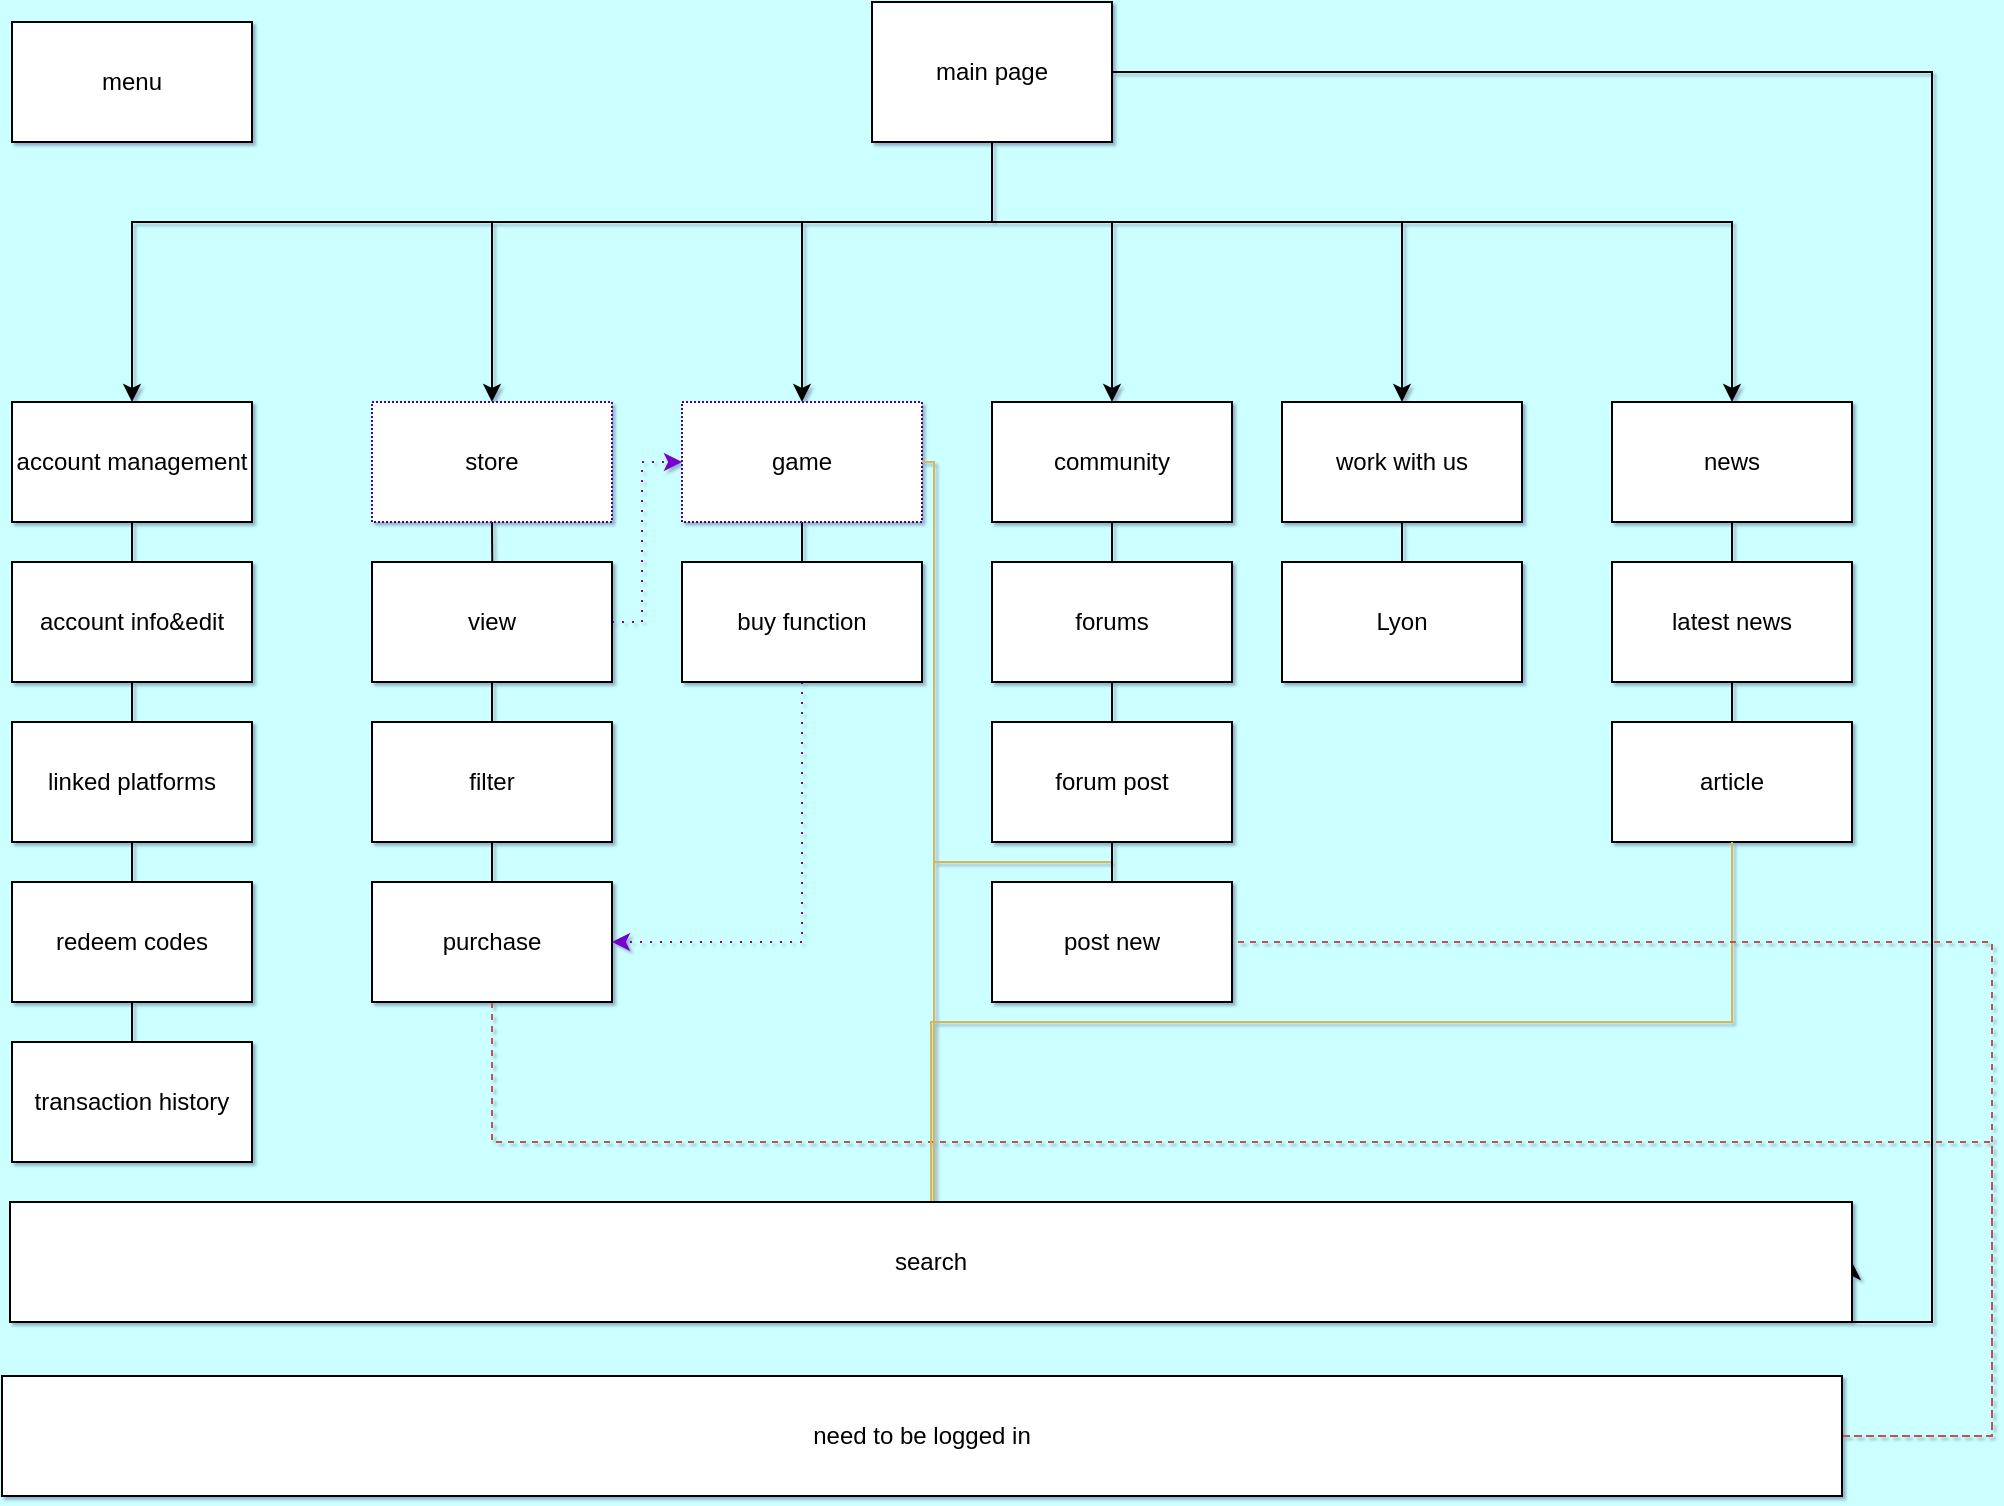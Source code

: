 <mxfile version="10.9.3" type="device"><diagram name="Page-1" id="2ca16b54-16f6-2749-3443-fa8db7711227"><mxGraphModel dx="1673" dy="899" grid="0" gridSize="10" guides="1" tooltips="1" connect="1" arrows="1" fold="1" page="1" pageScale="1" pageWidth="1169" pageHeight="827" background="#CCFFFF" math="0" shadow="1"><root><mxCell id="0"/><mxCell id="1" parent="0"/><mxCell id="7GzUjz4iMo4noQuxWOAT-58" style="edgeStyle=orthogonalEdgeStyle;rounded=0;orthogonalLoop=1;jettySize=auto;html=1;exitX=1;exitY=0.5;exitDx=0;exitDy=0;entryX=1;entryY=0.5;entryDx=0;entryDy=0;startArrow=none;startFill=0;endArrow=classic;endFill=1;strokeColor=#000000;" edge="1" parent="1" source="7GzUjz4iMo4noQuxWOAT-1" target="7GzUjz4iMo4noQuxWOAT-52"><mxGeometry relative="1" as="geometry"><Array as="points"><mxPoint x="1000" y="115"/><mxPoint x="1000" y="740"/></Array></mxGeometry></mxCell><mxCell id="7GzUjz4iMo4noQuxWOAT-1" value="main page" style="rounded=0;whiteSpace=wrap;html=1;" vertex="1" parent="1"><mxGeometry x="470" y="80" width="120" height="70" as="geometry"/></mxCell><mxCell id="7GzUjz4iMo4noQuxWOAT-5" value="account management" style="rounded=0;whiteSpace=wrap;html=1;" vertex="1" parent="1"><mxGeometry x="40" y="280" width="120" height="60" as="geometry"/></mxCell><mxCell id="7GzUjz4iMo4noQuxWOAT-29" style="edgeStyle=orthogonalEdgeStyle;rounded=0;orthogonalLoop=1;jettySize=auto;html=1;exitX=0.5;exitY=1;exitDx=0;exitDy=0;entryX=0.5;entryY=0;entryDx=0;entryDy=0;strokeColor=none;" edge="1" parent="1" source="7GzUjz4iMo4noQuxWOAT-6" target="7GzUjz4iMo4noQuxWOAT-26"><mxGeometry relative="1" as="geometry"/></mxCell><mxCell id="7GzUjz4iMo4noQuxWOAT-31" style="edgeStyle=orthogonalEdgeStyle;rounded=0;orthogonalLoop=1;jettySize=auto;html=1;exitX=0.5;exitY=1;exitDx=0;exitDy=0;fillColor=#ffe6cc;strokeColor=#000000;endArrow=none;endFill=0;" edge="1" parent="1" source="7GzUjz4iMo4noQuxWOAT-6"><mxGeometry relative="1" as="geometry"><mxPoint x="280.143" y="359.81" as="targetPoint"/></mxGeometry></mxCell><mxCell id="7GzUjz4iMo4noQuxWOAT-6" value="store" style="rounded=0;whiteSpace=wrap;html=1;fillColor=#ffffff;strokeColor=#4C0099;fontColor=#000000;gradientColor=#ffffff;gradientDirection=east;dashed=1;dashPattern=1 1;" vertex="1" parent="1"><mxGeometry x="220" y="280" width="120" height="60" as="geometry"/></mxCell><mxCell id="7GzUjz4iMo4noQuxWOAT-51" style="edgeStyle=orthogonalEdgeStyle;rounded=0;orthogonalLoop=1;jettySize=auto;html=1;exitX=0.5;exitY=1;exitDx=0;exitDy=0;entryX=0.5;entryY=0;entryDx=0;entryDy=0;startArrow=none;startFill=0;endArrow=none;endFill=0;strokeColor=#000000;" edge="1" parent="1" source="7GzUjz4iMo4noQuxWOAT-7" target="7GzUjz4iMo4noQuxWOAT-44"><mxGeometry relative="1" as="geometry"/></mxCell><mxCell id="7GzUjz4iMo4noQuxWOAT-7" value="community" style="rounded=0;whiteSpace=wrap;html=1;" vertex="1" parent="1"><mxGeometry x="530" y="280" width="120" height="60" as="geometry"/></mxCell><mxCell id="7GzUjz4iMo4noQuxWOAT-50" style="edgeStyle=orthogonalEdgeStyle;rounded=0;orthogonalLoop=1;jettySize=auto;html=1;exitX=0.5;exitY=1;exitDx=0;exitDy=0;entryX=0.5;entryY=0;entryDx=0;entryDy=0;startArrow=none;startFill=0;endArrow=none;endFill=0;strokeColor=#000000;" edge="1" parent="1" source="7GzUjz4iMo4noQuxWOAT-8" target="7GzUjz4iMo4noQuxWOAT-45"><mxGeometry relative="1" as="geometry"/></mxCell><mxCell id="7GzUjz4iMo4noQuxWOAT-8" value="work with us" style="rounded=0;whiteSpace=wrap;html=1;" vertex="1" parent="1"><mxGeometry x="675" y="280" width="120" height="60" as="geometry"/></mxCell><mxCell id="7GzUjz4iMo4noQuxWOAT-48" style="edgeStyle=orthogonalEdgeStyle;rounded=0;orthogonalLoop=1;jettySize=auto;html=1;exitX=0.5;exitY=1;exitDx=0;exitDy=0;entryX=0.5;entryY=0;entryDx=0;entryDy=0;startArrow=none;startFill=0;endArrow=none;endFill=0;strokeColor=#000000;" edge="1" parent="1" source="7GzUjz4iMo4noQuxWOAT-9" target="7GzUjz4iMo4noQuxWOAT-46"><mxGeometry relative="1" as="geometry"/></mxCell><mxCell id="7GzUjz4iMo4noQuxWOAT-9" value="news" style="rounded=0;whiteSpace=wrap;html=1;" vertex="1" parent="1"><mxGeometry x="840" y="280" width="120" height="60" as="geometry"/></mxCell><mxCell id="7GzUjz4iMo4noQuxWOAT-12" value="" style="endArrow=classic;html=1;exitX=0.5;exitY=1;exitDx=0;exitDy=0;entryX=0.5;entryY=0;entryDx=0;entryDy=0;rounded=0;" edge="1" parent="1" source="7GzUjz4iMo4noQuxWOAT-1" target="7GzUjz4iMo4noQuxWOAT-5"><mxGeometry width="50" height="50" relative="1" as="geometry"><mxPoint x="250" y="370" as="sourcePoint"/><mxPoint x="300" y="190" as="targetPoint"/><Array as="points"><mxPoint x="530" y="190"/><mxPoint x="100" y="190"/></Array></mxGeometry></mxCell><mxCell id="7GzUjz4iMo4noQuxWOAT-13" value="" style="endArrow=classic;html=1;exitX=0.5;exitY=1;exitDx=0;exitDy=0;entryX=0.5;entryY=0;entryDx=0;entryDy=0;rounded=0;" edge="1" parent="1" source="7GzUjz4iMo4noQuxWOAT-1" target="7GzUjz4iMo4noQuxWOAT-9"><mxGeometry width="50" height="50" relative="1" as="geometry"><mxPoint x="530" y="150" as="sourcePoint"/><mxPoint x="840" y="190" as="targetPoint"/><Array as="points"><mxPoint x="530" y="190"/><mxPoint x="900" y="190"/></Array></mxGeometry></mxCell><mxCell id="7GzUjz4iMo4noQuxWOAT-14" value="" style="endArrow=classic;html=1;exitX=0.5;exitY=1;exitDx=0;exitDy=0;entryX=0.5;entryY=0;entryDx=0;entryDy=0;rounded=0;" edge="1" parent="1" source="7GzUjz4iMo4noQuxWOAT-1" target="7GzUjz4iMo4noQuxWOAT-6"><mxGeometry width="50" height="50" relative="1" as="geometry"><mxPoint x="250" y="370" as="sourcePoint"/><mxPoint x="300" y="320" as="targetPoint"/><Array as="points"><mxPoint x="530" y="190"/><mxPoint x="280" y="190"/></Array></mxGeometry></mxCell><mxCell id="7GzUjz4iMo4noQuxWOAT-15" value="" style="endArrow=classic;html=1;exitX=0.5;exitY=1;exitDx=0;exitDy=0;entryX=0.5;entryY=0;entryDx=0;entryDy=0;rounded=0;" edge="1" parent="1" source="7GzUjz4iMo4noQuxWOAT-1" target="7GzUjz4iMo4noQuxWOAT-7"><mxGeometry width="50" height="50" relative="1" as="geometry"><mxPoint x="530" y="190" as="sourcePoint"/><mxPoint x="300" y="320" as="targetPoint"/><Array as="points"><mxPoint x="530" y="190"/><mxPoint x="590" y="190"/></Array></mxGeometry></mxCell><mxCell id="7GzUjz4iMo4noQuxWOAT-17" value="" style="endArrow=classic;html=1;entryX=0.5;entryY=0;entryDx=0;entryDy=0;exitX=0.5;exitY=1;exitDx=0;exitDy=0;rounded=0;" edge="1" parent="1" source="7GzUjz4iMo4noQuxWOAT-1" target="7GzUjz4iMo4noQuxWOAT-8"><mxGeometry width="50" height="50" relative="1" as="geometry"><mxPoint x="250" y="370" as="sourcePoint"/><mxPoint x="300" y="320" as="targetPoint"/><Array as="points"><mxPoint x="530" y="190"/><mxPoint x="735" y="190"/></Array></mxGeometry></mxCell><mxCell id="7GzUjz4iMo4noQuxWOAT-18" value="account info&amp;amp;edit" style="rounded=0;whiteSpace=wrap;html=1;" vertex="1" parent="1"><mxGeometry x="40" y="360" width="120" height="60" as="geometry"/></mxCell><mxCell id="7GzUjz4iMo4noQuxWOAT-19" value="linked platforms" style="rounded=0;whiteSpace=wrap;html=1;" vertex="1" parent="1"><mxGeometry x="40" y="440" width="120" height="60" as="geometry"/></mxCell><mxCell id="7GzUjz4iMo4noQuxWOAT-20" value="redeem codes" style="rounded=0;whiteSpace=wrap;html=1;" vertex="1" parent="1"><mxGeometry x="40" y="520" width="120" height="60" as="geometry"/></mxCell><mxCell id="7GzUjz4iMo4noQuxWOAT-21" value="transaction history" style="rounded=0;whiteSpace=wrap;html=1;" vertex="1" parent="1"><mxGeometry x="40" y="600" width="120" height="60" as="geometry"/></mxCell><mxCell id="7GzUjz4iMo4noQuxWOAT-22" value="" style="endArrow=none;html=1;entryX=0.5;entryY=0;entryDx=0;entryDy=0;exitX=0.5;exitY=1;exitDx=0;exitDy=0;" edge="1" parent="1" source="7GzUjz4iMo4noQuxWOAT-20" target="7GzUjz4iMo4noQuxWOAT-21"><mxGeometry width="50" height="50" relative="1" as="geometry"><mxPoint x="210" y="590" as="sourcePoint"/><mxPoint x="90" y="680" as="targetPoint"/></mxGeometry></mxCell><mxCell id="7GzUjz4iMo4noQuxWOAT-23" value="" style="endArrow=none;html=1;entryX=0.5;entryY=1;entryDx=0;entryDy=0;exitX=0.5;exitY=0;exitDx=0;exitDy=0;" edge="1" parent="1" source="7GzUjz4iMo4noQuxWOAT-18" target="7GzUjz4iMo4noQuxWOAT-5"><mxGeometry width="50" height="50" relative="1" as="geometry"><mxPoint x="190" y="440" as="sourcePoint"/><mxPoint x="240" y="390" as="targetPoint"/></mxGeometry></mxCell><mxCell id="7GzUjz4iMo4noQuxWOAT-24" value="" style="endArrow=none;html=1;entryX=0.5;entryY=0;entryDx=0;entryDy=0;exitX=0.5;exitY=1;exitDx=0;exitDy=0;" edge="1" parent="1" source="7GzUjz4iMo4noQuxWOAT-19" target="7GzUjz4iMo4noQuxWOAT-20"><mxGeometry width="50" height="50" relative="1" as="geometry"><mxPoint x="40" y="730" as="sourcePoint"/><mxPoint x="90" y="680" as="targetPoint"/></mxGeometry></mxCell><mxCell id="7GzUjz4iMo4noQuxWOAT-25" value="" style="endArrow=none;html=1;exitX=0.5;exitY=0;exitDx=0;exitDy=0;entryX=0.5;entryY=1;entryDx=0;entryDy=0;" edge="1" parent="1" source="7GzUjz4iMo4noQuxWOAT-19" target="7GzUjz4iMo4noQuxWOAT-18"><mxGeometry width="50" height="50" relative="1" as="geometry"><mxPoint x="230" y="470" as="sourcePoint"/><mxPoint x="280" y="420" as="targetPoint"/></mxGeometry></mxCell><mxCell id="7GzUjz4iMo4noQuxWOAT-42" style="edgeStyle=orthogonalEdgeStyle;rounded=0;orthogonalLoop=1;jettySize=auto;html=1;exitX=1;exitY=0.5;exitDx=0;exitDy=0;entryX=0;entryY=0.5;entryDx=0;entryDy=0;startArrow=none;startFill=0;endArrow=classic;endFill=1;strokeColor=#7700CC;dashed=1;dashPattern=1 4;fillColor=#aa00ff;" edge="1" parent="1" source="7GzUjz4iMo4noQuxWOAT-26" target="7GzUjz4iMo4noQuxWOAT-28"><mxGeometry relative="1" as="geometry"><Array as="points"><mxPoint x="355" y="390"/><mxPoint x="355" y="310"/></Array></mxGeometry></mxCell><mxCell id="7GzUjz4iMo4noQuxWOAT-26" value="view" style="rounded=0;whiteSpace=wrap;html=1;" vertex="1" parent="1"><mxGeometry x="220" y="360" width="120" height="60" as="geometry"/></mxCell><mxCell id="7GzUjz4iMo4noQuxWOAT-33" style="edgeStyle=orthogonalEdgeStyle;rounded=0;orthogonalLoop=1;jettySize=auto;html=1;exitX=0.5;exitY=0;exitDx=0;exitDy=0;entryX=0.5;entryY=1;entryDx=0;entryDy=0;startArrow=none;startFill=0;endArrow=none;endFill=0;" edge="1" parent="1" source="7GzUjz4iMo4noQuxWOAT-27" target="7GzUjz4iMo4noQuxWOAT-26"><mxGeometry relative="1" as="geometry"/></mxCell><mxCell id="7GzUjz4iMo4noQuxWOAT-41" style="edgeStyle=orthogonalEdgeStyle;rounded=0;orthogonalLoop=1;jettySize=auto;html=1;exitX=0.5;exitY=1;exitDx=0;exitDy=0;entryX=0.5;entryY=0;entryDx=0;entryDy=0;startArrow=none;startFill=0;endArrow=none;endFill=0;strokeColor=#000000;" edge="1" parent="1" source="7GzUjz4iMo4noQuxWOAT-27" target="7GzUjz4iMo4noQuxWOAT-35"><mxGeometry relative="1" as="geometry"/></mxCell><mxCell id="7GzUjz4iMo4noQuxWOAT-27" value="filter" style="rounded=0;whiteSpace=wrap;html=1;" vertex="1" parent="1"><mxGeometry x="220" y="440" width="120" height="60" as="geometry"/></mxCell><mxCell id="7GzUjz4iMo4noQuxWOAT-34" style="edgeStyle=orthogonalEdgeStyle;rounded=0;orthogonalLoop=1;jettySize=auto;html=1;exitX=0.5;exitY=0;exitDx=0;exitDy=0;entryX=0.5;entryY=1;entryDx=0;entryDy=0;startArrow=classic;startFill=1;endArrow=none;endFill=0;strokeColor=#000000;" edge="1" parent="1" source="7GzUjz4iMo4noQuxWOAT-28" target="7GzUjz4iMo4noQuxWOAT-1"><mxGeometry relative="1" as="geometry"><Array as="points"><mxPoint x="435" y="190"/><mxPoint x="530" y="190"/></Array></mxGeometry></mxCell><mxCell id="7GzUjz4iMo4noQuxWOAT-40" style="edgeStyle=orthogonalEdgeStyle;rounded=0;orthogonalLoop=1;jettySize=auto;html=1;exitX=0.5;exitY=1;exitDx=0;exitDy=0;entryX=0.5;entryY=0;entryDx=0;entryDy=0;startArrow=none;startFill=0;endArrow=none;endFill=0;strokeColor=#000000;" edge="1" parent="1" source="7GzUjz4iMo4noQuxWOAT-28" target="7GzUjz4iMo4noQuxWOAT-39"><mxGeometry relative="1" as="geometry"/></mxCell><mxCell id="7GzUjz4iMo4noQuxWOAT-28" value="game" style="rounded=0;whiteSpace=wrap;html=1;strokeColor=#4C0099;dashed=1;dashPattern=1 1;" vertex="1" parent="1"><mxGeometry x="375" y="280" width="120" height="60" as="geometry"/></mxCell><mxCell id="7GzUjz4iMo4noQuxWOAT-61" style="edgeStyle=orthogonalEdgeStyle;rounded=0;orthogonalLoop=1;jettySize=auto;html=1;exitX=0.5;exitY=1;exitDx=0;exitDy=0;entryX=1;entryY=0.5;entryDx=0;entryDy=0;startArrow=none;startFill=0;endArrow=none;endFill=0;strokeColor=#b85450;dashed=1;fillColor=#f8cecc;" edge="1" parent="1" source="7GzUjz4iMo4noQuxWOAT-35" target="7GzUjz4iMo4noQuxWOAT-59"><mxGeometry relative="1" as="geometry"><Array as="points"><mxPoint x="280" y="650"/><mxPoint x="1030" y="650"/><mxPoint x="1030" y="797"/></Array></mxGeometry></mxCell><mxCell id="7GzUjz4iMo4noQuxWOAT-35" value="purchase" style="rounded=0;whiteSpace=wrap;html=1;" vertex="1" parent="1"><mxGeometry x="220" y="520" width="120" height="60" as="geometry"/></mxCell><mxCell id="7GzUjz4iMo4noQuxWOAT-43" style="edgeStyle=orthogonalEdgeStyle;rounded=0;orthogonalLoop=1;jettySize=auto;html=1;exitX=0.5;exitY=1;exitDx=0;exitDy=0;entryX=1;entryY=0.5;entryDx=0;entryDy=0;startArrow=none;startFill=0;endArrow=classic;endFill=1;strokeColor=#7700CC;dashed=1;dashPattern=1 4;fillColor=#aa00ff;" edge="1" parent="1" source="7GzUjz4iMo4noQuxWOAT-39" target="7GzUjz4iMo4noQuxWOAT-35"><mxGeometry relative="1" as="geometry"/></mxCell><mxCell id="7GzUjz4iMo4noQuxWOAT-39" value="buy function" style="rounded=0;whiteSpace=wrap;html=1;" vertex="1" parent="1"><mxGeometry x="375" y="360" width="120" height="60" as="geometry"/></mxCell><mxCell id="7GzUjz4iMo4noQuxWOAT-55" style="edgeStyle=orthogonalEdgeStyle;rounded=0;orthogonalLoop=1;jettySize=auto;html=1;exitX=0.5;exitY=1;exitDx=0;exitDy=0;entryX=0.5;entryY=0;entryDx=0;entryDy=0;startArrow=none;startFill=0;endArrow=none;endFill=0;strokeColor=#000000;" edge="1" parent="1" source="7GzUjz4iMo4noQuxWOAT-44" target="7GzUjz4iMo4noQuxWOAT-54"><mxGeometry relative="1" as="geometry"/></mxCell><mxCell id="7GzUjz4iMo4noQuxWOAT-44" value="forums" style="rounded=0;whiteSpace=wrap;html=1;" vertex="1" parent="1"><mxGeometry x="530" y="360" width="120" height="60" as="geometry"/></mxCell><mxCell id="7GzUjz4iMo4noQuxWOAT-45" value="Lyon" style="rounded=0;whiteSpace=wrap;html=1;" vertex="1" parent="1"><mxGeometry x="675" y="360" width="120" height="60" as="geometry"/></mxCell><mxCell id="7GzUjz4iMo4noQuxWOAT-49" style="edgeStyle=orthogonalEdgeStyle;rounded=0;orthogonalLoop=1;jettySize=auto;html=1;exitX=0.5;exitY=1;exitDx=0;exitDy=0;entryX=0.5;entryY=0;entryDx=0;entryDy=0;startArrow=none;startFill=0;endArrow=none;endFill=0;strokeColor=#000000;" edge="1" parent="1" source="7GzUjz4iMo4noQuxWOAT-46" target="7GzUjz4iMo4noQuxWOAT-47"><mxGeometry relative="1" as="geometry"/></mxCell><mxCell id="7GzUjz4iMo4noQuxWOAT-46" value="latest news" style="rounded=0;whiteSpace=wrap;html=1;" vertex="1" parent="1"><mxGeometry x="840" y="360" width="120" height="60" as="geometry"/></mxCell><mxCell id="7GzUjz4iMo4noQuxWOAT-47" value="article" style="rounded=0;whiteSpace=wrap;html=1;" vertex="1" parent="1"><mxGeometry x="840" y="440" width="120" height="60" as="geometry"/></mxCell><mxCell id="7GzUjz4iMo4noQuxWOAT-53" style="edgeStyle=orthogonalEdgeStyle;rounded=0;orthogonalLoop=1;jettySize=auto;html=1;exitX=0.5;exitY=0;exitDx=0;exitDy=0;entryX=1;entryY=0.5;entryDx=0;entryDy=0;startArrow=none;startFill=0;endArrow=none;endFill=0;strokeColor=#d6b656;fillColor=#fff2cc;" edge="1" parent="1" source="7GzUjz4iMo4noQuxWOAT-52" target="7GzUjz4iMo4noQuxWOAT-28"><mxGeometry relative="1" as="geometry"><Array as="points"><mxPoint x="501" y="310"/></Array></mxGeometry></mxCell><mxCell id="7GzUjz4iMo4noQuxWOAT-56" style="edgeStyle=orthogonalEdgeStyle;rounded=0;orthogonalLoop=1;jettySize=auto;html=1;exitX=0.5;exitY=0;exitDx=0;exitDy=0;entryX=0.5;entryY=1;entryDx=0;entryDy=0;startArrow=none;startFill=0;endArrow=none;endFill=0;strokeColor=#d6b656;fillColor=#fff2cc;" edge="1" parent="1" source="7GzUjz4iMo4noQuxWOAT-52" target="7GzUjz4iMo4noQuxWOAT-54"><mxGeometry relative="1" as="geometry"><Array as="points"><mxPoint x="501" y="510"/><mxPoint x="590" y="510"/></Array></mxGeometry></mxCell><mxCell id="7GzUjz4iMo4noQuxWOAT-57" style="edgeStyle=orthogonalEdgeStyle;rounded=0;orthogonalLoop=1;jettySize=auto;html=1;exitX=0.5;exitY=0;exitDx=0;exitDy=0;entryX=0.5;entryY=1;entryDx=0;entryDy=0;startArrow=none;startFill=0;endArrow=none;endFill=0;strokeColor=#d6b656;fillColor=#fff2cc;" edge="1" parent="1" source="7GzUjz4iMo4noQuxWOAT-52" target="7GzUjz4iMo4noQuxWOAT-47"><mxGeometry relative="1" as="geometry"/></mxCell><mxCell id="7GzUjz4iMo4noQuxWOAT-52" value="search" style="rounded=0;whiteSpace=wrap;html=1;" vertex="1" parent="1"><mxGeometry x="39" y="680" width="921" height="60" as="geometry"/></mxCell><mxCell id="7GzUjz4iMo4noQuxWOAT-64" style="edgeStyle=orthogonalEdgeStyle;rounded=0;orthogonalLoop=1;jettySize=auto;html=1;exitX=0.5;exitY=1;exitDx=0;exitDy=0;entryX=0.5;entryY=0;entryDx=0;entryDy=0;startArrow=none;startFill=0;endArrow=none;endFill=0;strokeColor=#000000;" edge="1" parent="1" source="7GzUjz4iMo4noQuxWOAT-54" target="7GzUjz4iMo4noQuxWOAT-62"><mxGeometry relative="1" as="geometry"/></mxCell><mxCell id="7GzUjz4iMo4noQuxWOAT-54" value="forum post" style="rounded=0;whiteSpace=wrap;html=1;" vertex="1" parent="1"><mxGeometry x="530" y="440" width="120" height="60" as="geometry"/></mxCell><mxCell id="7GzUjz4iMo4noQuxWOAT-63" style="edgeStyle=orthogonalEdgeStyle;rounded=0;orthogonalLoop=1;jettySize=auto;html=1;exitX=1;exitY=0.5;exitDx=0;exitDy=0;entryX=1;entryY=0.5;entryDx=0;entryDy=0;dashed=1;startArrow=none;startFill=0;endArrow=none;endFill=0;strokeColor=#b85450;fillColor=#f8cecc;" edge="1" parent="1" source="7GzUjz4iMo4noQuxWOAT-59" target="7GzUjz4iMo4noQuxWOAT-62"><mxGeometry relative="1" as="geometry"><Array as="points"><mxPoint x="1030" y="797"/><mxPoint x="1030" y="550"/></Array></mxGeometry></mxCell><mxCell id="7GzUjz4iMo4noQuxWOAT-59" value="need to be logged in" style="rounded=0;whiteSpace=wrap;html=1;" vertex="1" parent="1"><mxGeometry x="35" y="767" width="920" height="60" as="geometry"/></mxCell><mxCell id="7GzUjz4iMo4noQuxWOAT-62" value="post new" style="rounded=0;whiteSpace=wrap;html=1;" vertex="1" parent="1"><mxGeometry x="530" y="520" width="120" height="60" as="geometry"/></mxCell><mxCell id="7GzUjz4iMo4noQuxWOAT-65" value="menu" style="rounded=0;whiteSpace=wrap;html=1;" vertex="1" parent="1"><mxGeometry x="40" y="90" width="120" height="60" as="geometry"/></mxCell><mxCell id="7GzUjz4iMo4noQuxWOAT-66" value="" style="shape=image;html=1;verticalAlign=top;verticalLabelPosition=bottom;labelBackgroundColor=#ffffff;imageAspect=0;aspect=fixed;image=https://cdn3.iconfinder.com/data/icons/flat-actions-icons-9/512/Tick_Mark-128.png" vertex="1" parent="1"><mxGeometry x="134" y="314" width="26" height="26" as="geometry"/></mxCell><mxCell id="7GzUjz4iMo4noQuxWOAT-67" value="" style="shape=image;html=1;verticalAlign=top;verticalLabelPosition=bottom;labelBackgroundColor=#ffffff;imageAspect=0;image=https://cdn3.iconfinder.com/data/icons/flat-actions-icons-9/512/Tick_Mark-128.png;aspect=fixed;imageBackground=#ffffff;imageBorder=none;" vertex="1" parent="1"><mxGeometry x="313.5" y="313.5" width="26" height="26" as="geometry"/></mxCell><mxCell id="7GzUjz4iMo4noQuxWOAT-68" value="" style="shape=image;html=1;verticalAlign=top;verticalLabelPosition=bottom;labelBackgroundColor=#ffffff;imageAspect=0;aspect=fixed;image=https://cdn3.iconfinder.com/data/icons/flat-actions-icons-9/512/Tick_Mark-128.png" vertex="1" parent="1"><mxGeometry x="469" y="314" width="26" height="26" as="geometry"/></mxCell></root></mxGraphModel></diagram></mxfile>